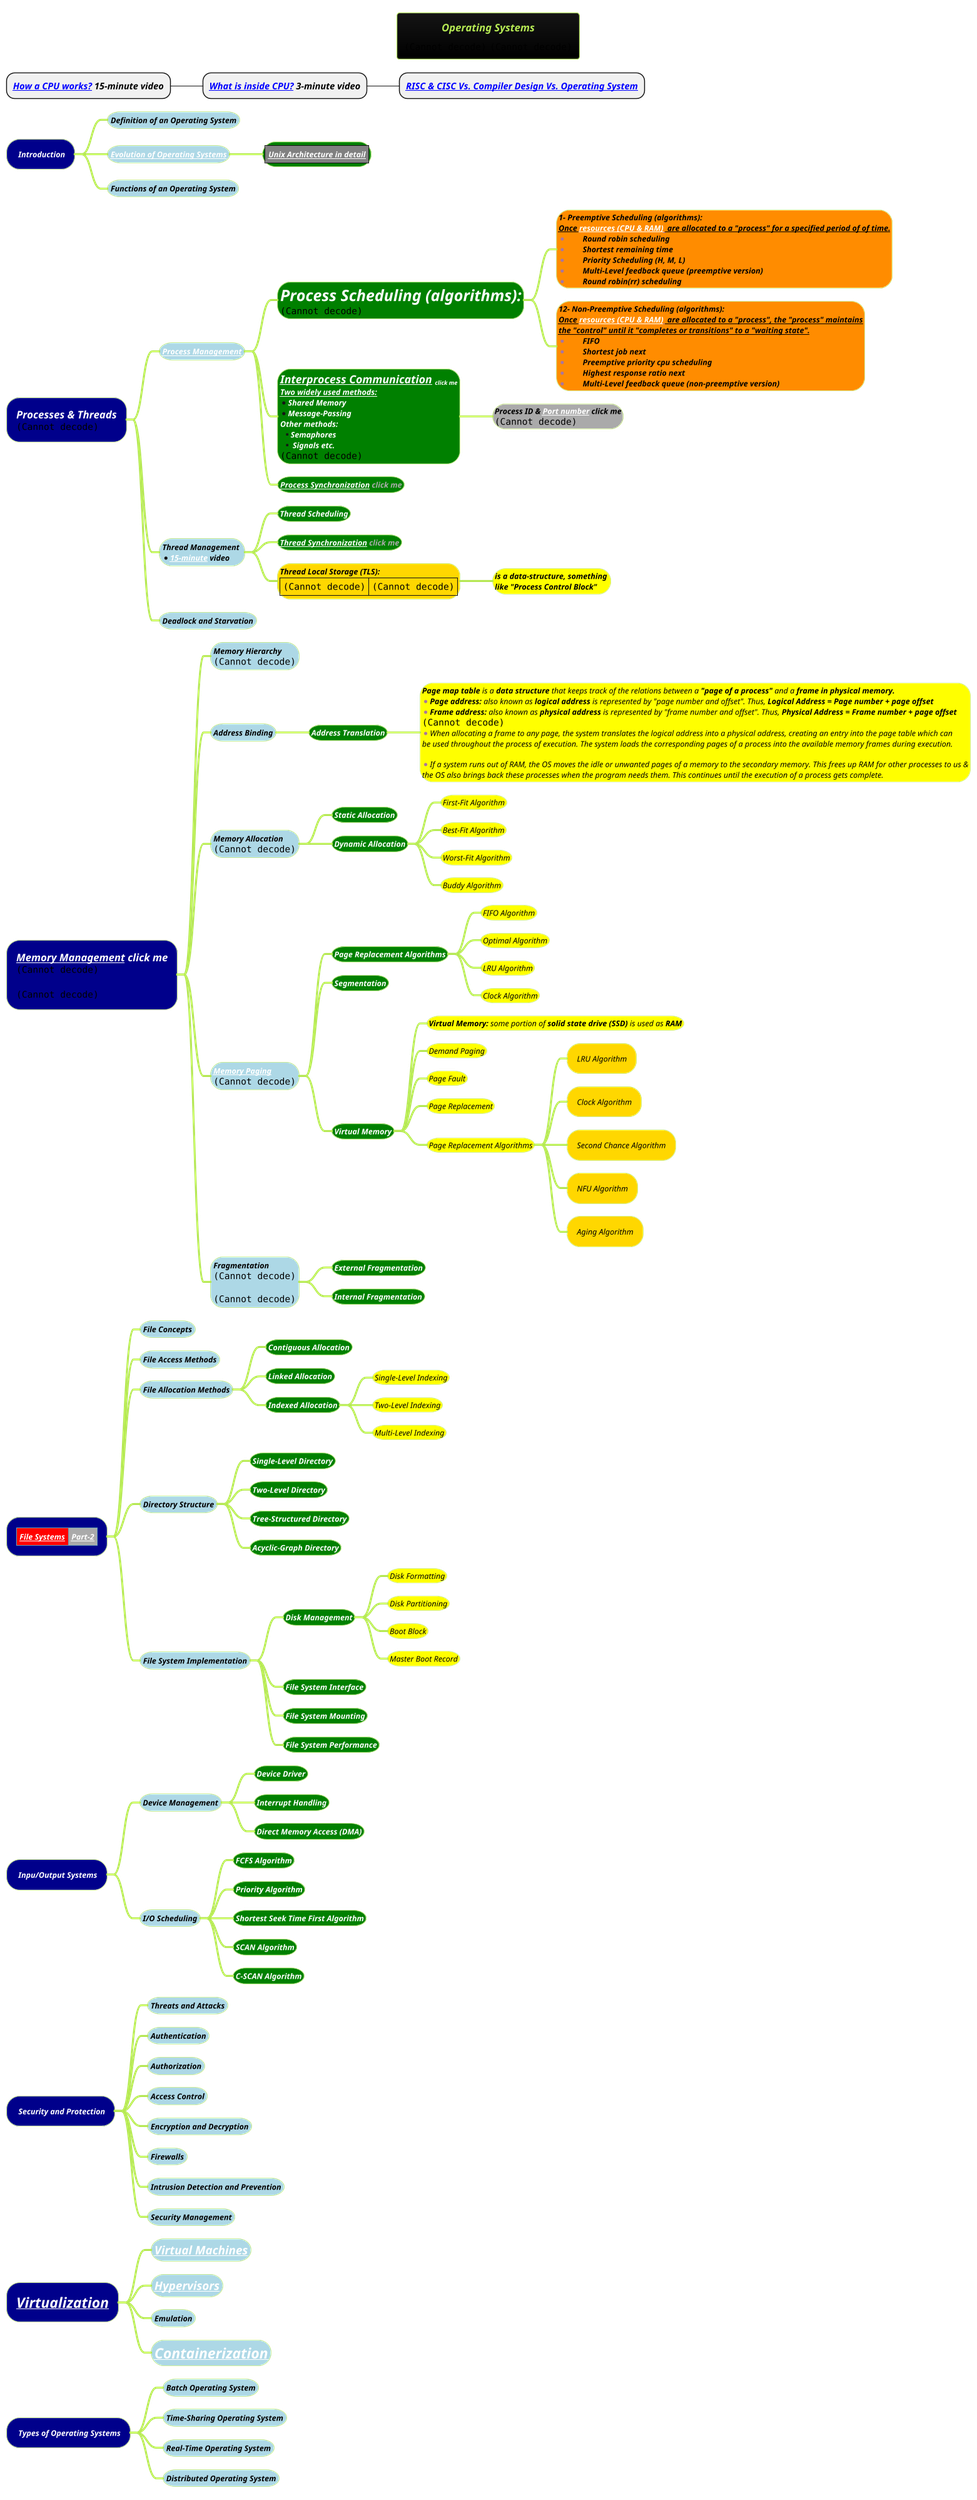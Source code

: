 @startmindmap
title =<b><i><size:12>Operating Systems\n<img:images/img_11.png> <img:images/img_3.png{scale=0.57}>
* <b><i>[[https://www.youtube.com/watch?v=cNN_tTXABUA&t=531s&ab_channel=InOneLesson How a CPU works?]] 15-minute video
** <b><i>[[https://www.youtube.com/watch?v=NKYgZH7SBjk&ab_channel=InOneLesson What is inside CPU?]] 3-minute video
*** <b><i>[[docs/3-programming-languages/Venkat-Subramaniam/images/img_418.png RISC & CISC Vs. Compiler Design Vs. Operating System]]
!theme hacker

*[#darkblue] <color #white><i><size:12> Introduction
**[#lightblue] <b><color #black><i><size:12>Definition of an Operating System
**[#lightblue] <b><color #black><i><size:12>[[docs/books/1-books-backlog/operating-system/images/img-41-UNIX-and-Linux-history.png Evolution of Operating Systems]]
***[#green] |<#grey><b><i><size:12>[[docs/books/1-books-backlog/operating-system/Unix-Architecture.puml Unix Architecture in detail]]|
**[#lightblue] <b><color #black><i><size:12>Functions of an Operating System
*[#darkblue] <color #white><i>Processes & Threads\n<img:images/img.png{scale=0.8}>
**[#lightblue] <b><color #black><i><size:12>[[docs/books/1-books-backlog/operating-system/process-management.puml Process Management]]
***[#green] <b><color #white><i><size:24>Process Scheduling (algorithms):\n<img:images/img_2.png{scale=0.8}>
****[#darkorange]:<b><color #black><i><size:12>1- Preemptive Scheduling (algorithms):
<u><b><color #black><i><size:12>Once <color #white>resources (CPU & RAM)</color> <size:12><color:black><i> are allocated to a "process" for a specified period of of time.
*<color #black><i><size:12><b>\tRound robin scheduling
*<color #black><i><size:12><b>\tShortest remaining time
*<color #black><i><size:12><b>\tPriority Scheduling (H, M, L)
*<color #black><i><size:12><b>\tMulti-Level feedback queue (preemptive version)
*<color #black><i><size:12><b>\tRound robin(rr) scheduling;
****[#darkorange]:<b><color #black><i><size:12>12- Non-Preemptive Scheduling (algorithms):
<u><b><color #black><i><size:12>Once <color #white>resources (CPU & RAM)</color> <size:12><color:black><i> are allocated to a "process", the "process" maintains
<u><b><color #black><i><size:12>the "control" until it "completes or transitions" to a "waiting state".
*<color #black><i><size:12><b>\tFIFO
*<color #black><i><size:12><b>\tShortest job next
*<color #black><i><size:12><b>\tPreemptive priority cpu scheduling
*<color #black><i><size:12><b>\tHighest response ratio next
*<color #black><i><size:12><b>\tMulti-Level feedback queue (non-preemptive version);
***[#green]:<b><color #white><i><size:17>[[docs/books/1-books-backlog/operating-system/interprocess-communication.puml Interprocess Communication]] <size:9>click me<b><color #white><i><size:12>
<u><color #white><b><i><size:12>Two widely used methods:
*<color #white><b><i><size:12>Shared Memory
*<color #white><b><i><size:12>Message-Passing
<b><color #white><i><size:12>Other methods:
**<b><color #white><i><size:12>Semaphores
**<b><color #white><i><size:12> Signals etc.
<img:images/img_1.png{scale=0.62}>;
****[#a] <color #black><i><size:12><b>Process ID & [[docs/books/1-books-backlog/operating-system/port-numbers.puml Port number]] click me\n<img:images/img_12.png{scale=.65}>
***[#green] <b><color #a><i><size:12>[[docs/books/1-books-backlog/operating-system/images/img_43.png Process Synchronization]] click me
**[#lightblue] <b><color #black><i><size:12>Thread Management \n*<b><color #black><i><size:12>[[https://www.youtube.com/watch?v=3X93PnKRNUo&list=LL&index=2&ab_channel=CoreDumped 15-minute]] video
***[#green] <b><color #white><i><size:12>Thread Scheduling
***[#green] <b><color #a><i><size:12>[[docs/books/1-books-backlog/operating-system/images/img_43.png Thread Synchronization]] click me
***[#gold] <b><color #black><i><size:12>Thread Local Storage (TLS):\n|<img:images/img_14.png{scale=.4}>|<img:images/img_15.png{scale=.61}>|
****[#yellow] <color #black><i><size:12><b>is a data-structure, something \n<color #black><i><size:12><b>like "Process Control Block"
**[#lightblue] <b><color #black><i><size:12>Deadlock and Starvation
*[#darkblue] <color #white><i>[[docs/books/1-books-backlog/operating-system/memory-management.puml Memory Management]] click me\n<img:images/img_4.png{scale=0.65}>\n\n<img:images/img_13.png{scale=0.79}>
**[#lightblue] <b><color #black><i><size:12>Memory Hierarchy\n<img:images/img_10.png{scale=0.8}>
**[#lightblue] <b><color #black><i><size:12>Address Binding
***[#green] <b><color #white><i><size:12>Address Translation
****[#yellow]:<color #black><i><size:12>**Page map table** is a **data structure** that keeps track of the relations between a **"page of a process"** and a **frame in physical memory.**
*<color #black><i><size:12>**Page address:** also known as **logical address** is represented by "page number and offset". Thus, <b>Logical Address = Page number + page offset
*<color #black><i><size:12>**Frame address:** also known as **physical address** is represented by "frame number and offset". Thus, <b>Physical Address = Frame number + page offset
<img:images/img_5.png{scale=0.6}>
*<color #black><i><size:12>When allocating a frame to any page, the system translates the logical address into a physical address, creating an entry into the page table which can
<color #black><i><size:12>be used throughout the process of execution. The system loads the corresponding pages of a process into the available memory frames during execution.

*<color #black><i><size:12>If a system runs out of RAM, the OS moves the idle or unwanted pages of a memory to the secondary memory. This frees up RAM for other processes to us &
<color #black><i><size:12>the OS also brings back these processes when the program needs them. This continues until the execution of a process gets complete.;

**[#lightblue] <b><color #black><i><size:12>Memory Allocation\n<img:images/img_9.png{scale=0.6}>
***[#green] <b><color #white><i><size:12>Static Allocation
***[#green] <b><color #white><i><size:12>Dynamic Allocation
****[#yellow] <color #black><i><size:12>First-Fit Algorithm
****[#yellow] <color #black><i><size:12>Best-Fit Algorithm
****[#yellow] <color #black><i><size:12>Worst-Fit Algorithm
****[#yellow] <color #black><i><size:12>Buddy Algorithm
**[#lightblue] <b><color #black><i><size:12>[[docs/books/1-books-backlog/computer-architecture/7-COAL.puml Memory Paging]]\n<img:images/img_6.png{scale=0.85}>
***[#green] <b><color #white><i><size:12>Page Replacement Algorithms
****[#yellow] <color #black><i><size:12>FIFO Algorithm
****[#yellow] <color #black><i><size:12>Optimal Algorithm
****[#yellow] <color #black><i><size:12>LRU Algorithm
****[#yellow] <color #black><i><size:12>Clock Algorithm
***[#green] <b><color #white><i><size:12>Segmentation
***[#green] <b><color #white><i><size:12>Virtual Memory
****[#yellow] <color #black><i><size:12>**Virtual Memory:** some portion of **solid state drive (SSD)** is used as <b>RAM
****[#yellow] <color #black><i><size:12>Demand Paging
****[#yellow] <color #black><i><size:12>Page Fault
****[#yellow] <color #black><i><size:12>Page Replacement
****[#yellow] <color #black><i><size:12>Page Replacement Algorithms
*****[#gold] <color #black><i><size:12>LRU Algorithm
*****[#gold] <color #black><i><size:12>Clock Algorithm
*****[#gold] <color #black><i><size:12>Second Chance Algorithm
*****[#gold] <color #black><i><size:12>NFU Algorithm
*****[#gold] <color #black><i><size:12>Aging Algorithm
**[#lightblue] <b><color #black><i><size:12>Fragmentation\n<img:images/img_7.png{scale=0.6}>\n\n<img:images/img_8.png{scale=0.6}>
***[#green] <b><color #white><i><size:12>External Fragmentation
***[#green] <b><color #white><i><size:12>Internal Fragmentation
*[#darkblue] |<#red><color #white><i><size:12>[[https://www.youtube.com/watch?v=HbgzrKJvDRw&list=LL&index=59&t=717s&ab_channel=DorianDotSlash File Systems]]|<#a><color #white><i><size:12>[[https://www.youtube.com/watch?v=42iQKuQodW4&list=LL&index=60&ab_channel=Fireship Part-2]]|
**[#lightblue] <b><color #black><i><size:12>File Concepts
**[#lightblue] <b><color #black><i><size:12>File Access Methods
**[#lightblue] <b><color #black><i><size:12>File Allocation Methods
***[#green] <b><color #white><i><size:12>Contiguous Allocation
***[#green] <b><color #white><i><size:12>Linked Allocation
***[#green] <b><color #white><i><size:12>Indexed Allocation
****[#yellow] <color #black><i><size:12>Single-Level Indexing
****[#yellow] <color #black><i><size:12>Two-Level Indexing
****[#yellow] <color #black><i><size:12>Multi-Level Indexing
**[#lightblue] <b><color #black><i><size:12>Directory Structure
***[#green] <b><color #white><i><size:12>Single-Level Directory
***[#green] <b><color #white><i><size:12>Two-Level Directory
***[#green] <b><color #white><i><size:12>Tree-Structured Directory
***[#green] <b><color #white><i><size:12>Acyclic-Graph Directory
**[#lightblue] <b><color #black><i><size:12>File System Implementation
***[#green] <b><color #white><i><size:12>Disk Management
****[#yellow] <color #black><i><size:12>Disk Formatting
****[#yellow] <color #black><i><size:12>Disk Partitioning
****[#yellow] <color #black><i><size:12>Boot Block
****[#yellow] <color #black><i><size:12>Master Boot Record
***[#green] <b><color #white><i><size:12>File System Interface
***[#green] <b><color #white><i><size:12>File System Mounting
***[#green] <b><color #white><i><size:12>File System Performance
*[#darkblue] <color #white><i><size:12> Inpu/Output Systems
**[#lightblue] <b><color #black><i><size:12>Device Management
***[#green] <b><color #white><i><size:12>Device Driver
***[#green] <b><color #white><i><size:12>Interrupt Handling
***[#green] <b><color #white><i><size:12>Direct Memory Access (DMA)
**[#lightblue] <b><color #black><i><size:12>I/O Scheduling
***[#green] <b><color #white><i><size:12>FCFS Algorithm
***[#green] <b><color #white><i><size:12>Priority Algorithm
***[#green] <b><color #white><i><size:12>Shortest Seek Time First Algorithm
***[#green] <b><color #white><i><size:12>SCAN Algorithm
***[#green] <b><color #white><i><size:12>C-SCAN Algorithm
*[#darkblue] <color #white><i><size:12> Security and Protection
**[#lightblue] <b><color #black><i><size:12>Threats and Attacks
**[#lightblue] <b><color #black><i><size:12>Authentication
**[#lightblue] <b><color #black><i><size:12>Authorization
**[#lightblue] <b><color #black><i><size:12>Access Control
**[#lightblue] <b><color #black><i><size:12>Encryption and Decryption
**[#lightblue] <b><color #black><i><size:12>Firewalls
**[#lightblue] <b><color #black><i><size:12>Intrusion Detection and Prevention
**[#lightblue] <b><color #black><i><size:12>Security Management
*[#darkblue] <color #white><i><size:22>[[docs/3-programming-languages/Venkat-Subramaniam/images/isolation-vs-density.drawio.png Virtualization]]
**[#lightblue] <b><color #black><i><size:18>[[docs/3-programming-languages/Venkat-Subramaniam/images/isolation-vs-density.drawio.png Virtual Machines]]
**[#lightblue] <b><color #black><i><size:18>[[docs/3-programming-languages/Venkat-Subramaniam/images/isolation-vs-density.drawio.png Hypervisors]]
**[#lightblue] <b><color #black><i><size:12>Emulation
**[#lightblue] <b><color #black><i><size:22>[[docs/3-devops/devops-plantuml-mindmap/Docker.puml Containerization]]
*[#darkblue] <color #white><i><size:12> Types of Operating Systems
**[#lightblue] <b><color #black><i><size:12>Batch Operating System
**[#lightblue] <b><color #black><i><size:12>Time-Sharing Operating System
**[#lightblue] <b><color #black><i><size:12>Real-Time Operating System
**[#lightblue] <b><color #black><i><size:12>Distributed Operating System
@endmindmap
